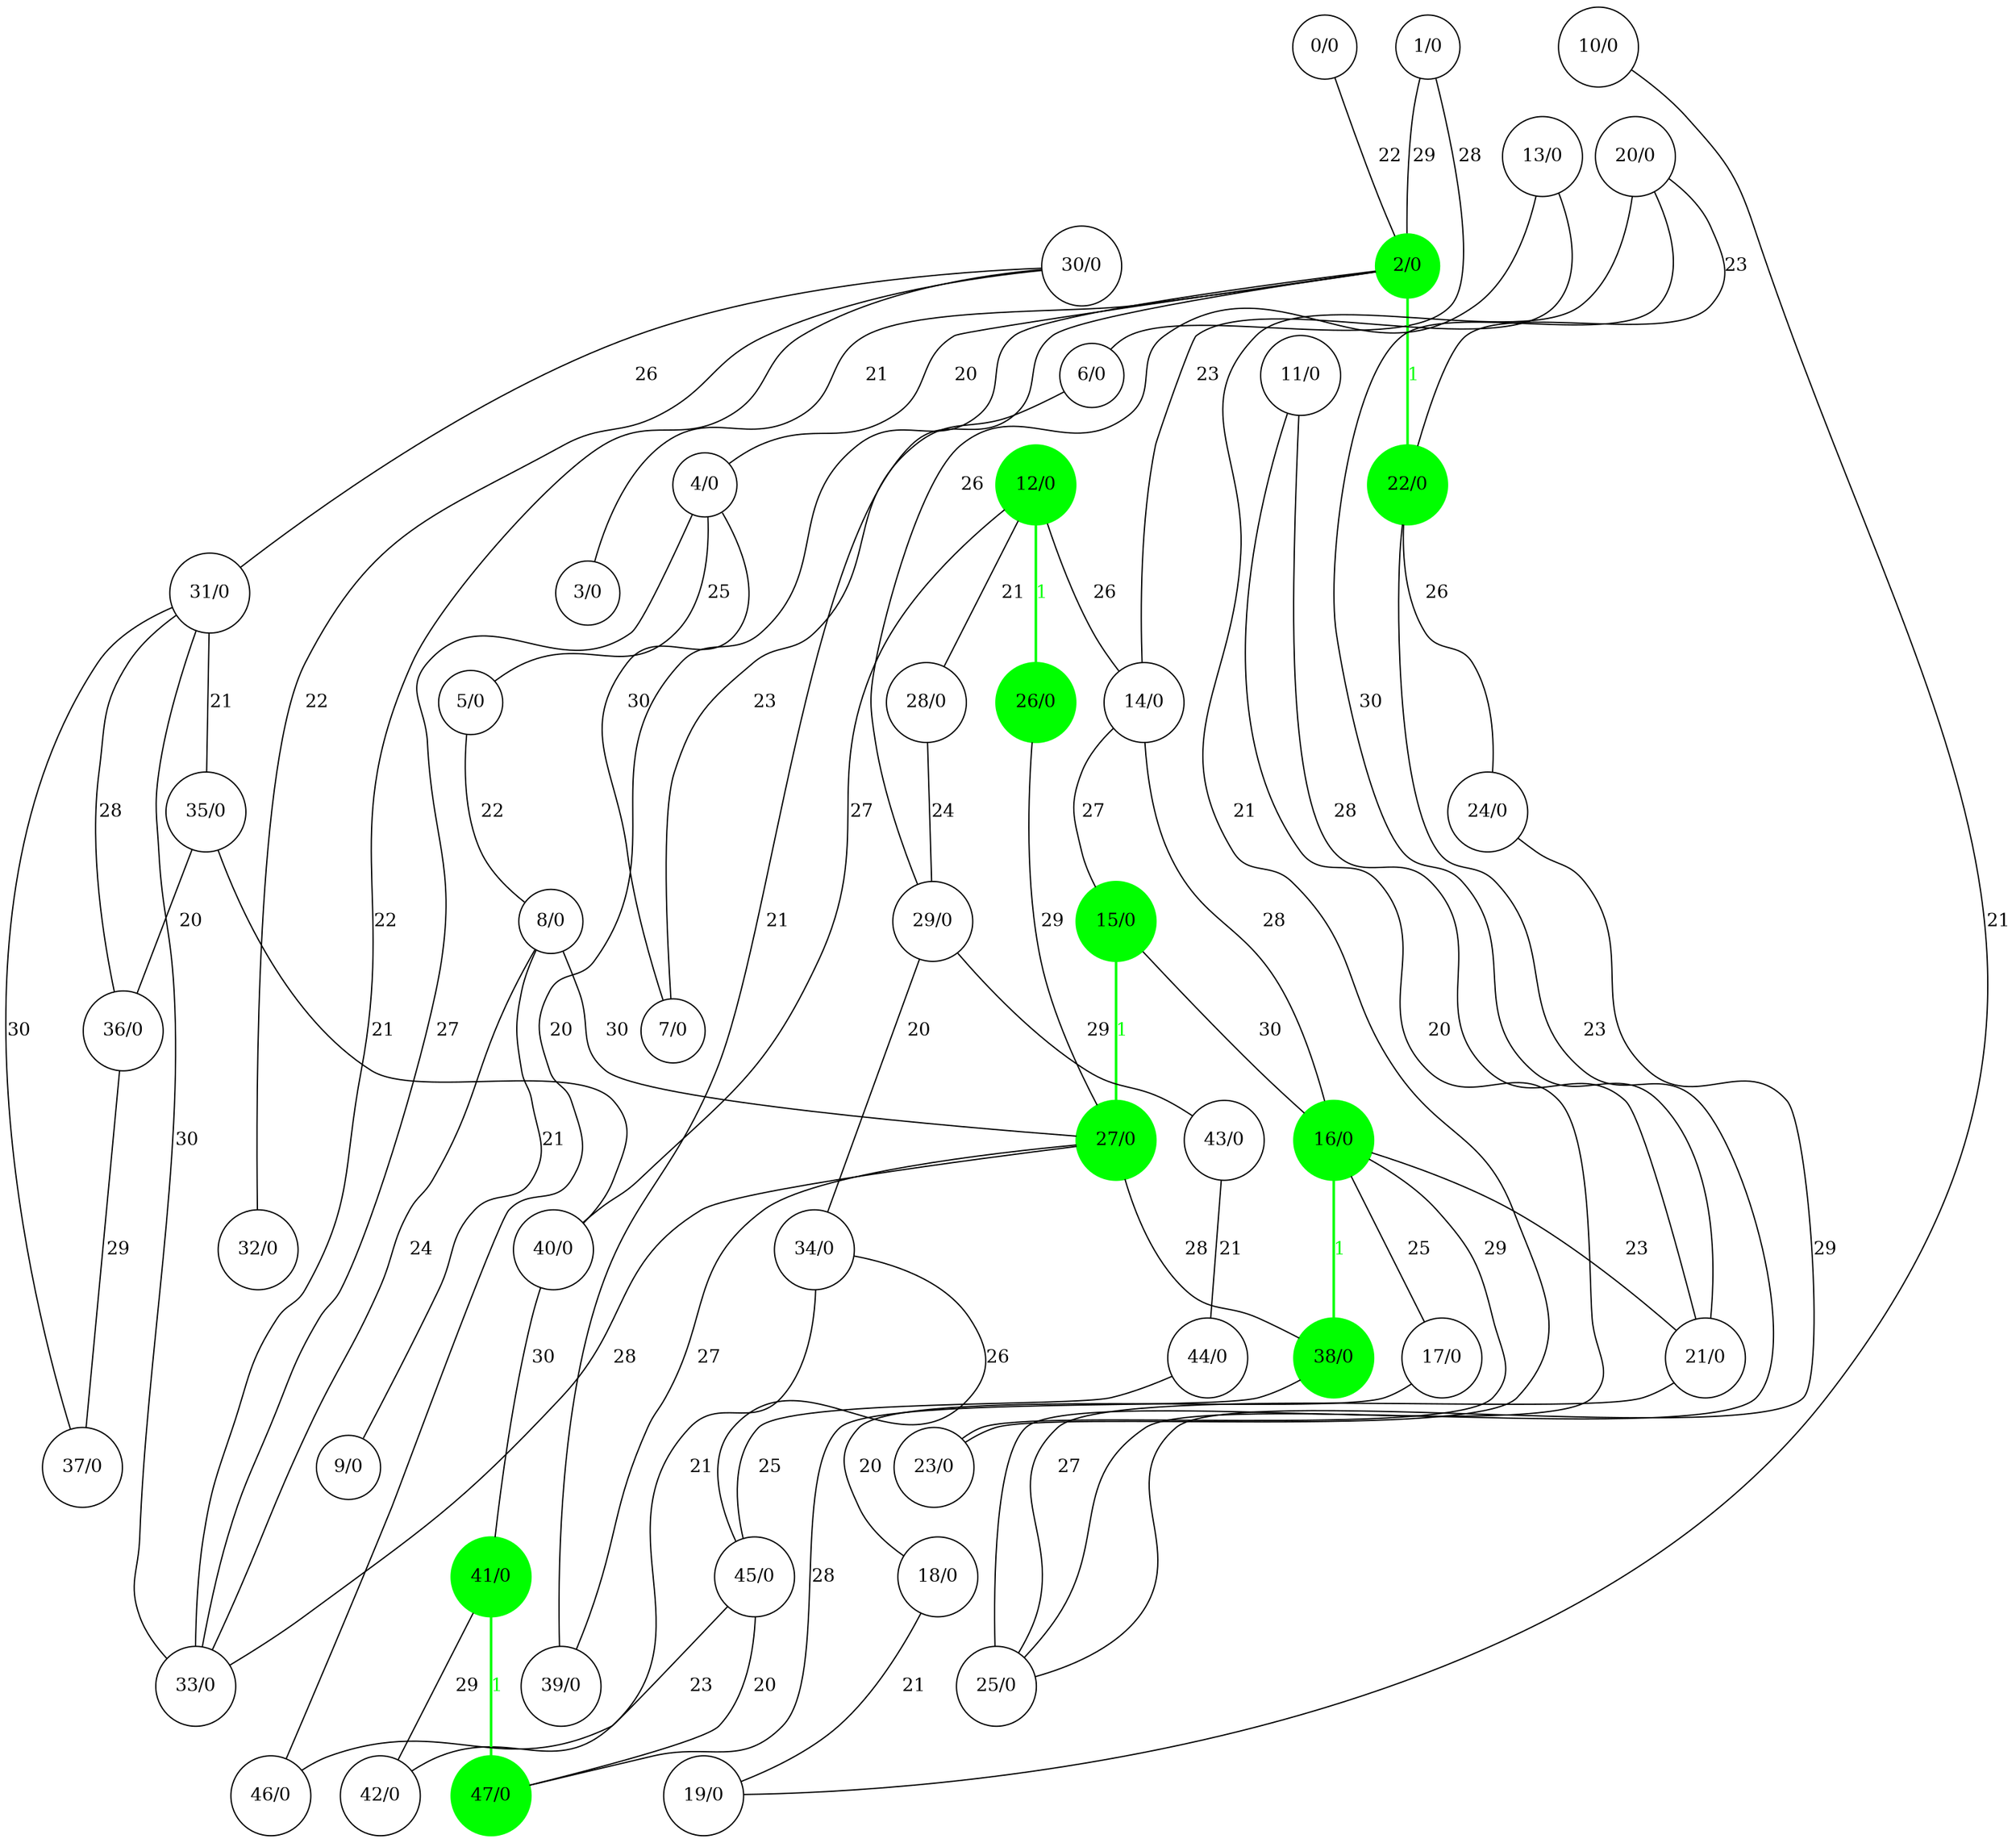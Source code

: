 graph G {
ratio=expand;
overlap=false;
size="20,20!";
0 [status=on, style="", weight=0, color="", Country=Canada, id=0, pos="-110,54!", Longitude="-110.2017", betweeness=0, shape=circle, Internal=1, Latitude="54.45018", label="0/0", type=normal, prob=0, true_status=on];
1 [status=on, style="", weight=0, color="", Country=Canada, id=1, pos="-118,55!", Longitude="-118.80271", betweeness=0, shape=circle, Internal=1, Latitude="55.16667", label="1/0", type=normal, prob=0, true_status=on];
2 [status=on, style=filled, weight=0, color=green, Country=Canada, id=2, pos="-113,53!", Longitude="-113.46871", betweeness=0, shape=circle, Internal=1, Latitude="53.55014", label="2/0", type=green, prob=0, true_status=on];
3 [status=on, style="", weight=0, color="", Country=Canada, id=3, pos="-111,56!", Longitude="-111.38519", betweeness=0, shape=circle, Internal=1, Latitude="56.7335", label="3/0", type=normal, prob=0, true_status=on];
4 [status=on, style="", weight=0, color="", Country=Canada, id=4, pos="-120,50!", Longitude="-120.3192", betweeness=0, shape=circle, Internal=1, Latitude="50.66648", label="4/0", type=normal, prob=0, true_status=on];
5 [status=on, style="", weight=0, color="", Country="United States", id=5, pos="-73,40!", Longitude="-73.83708", betweeness=0, shape=circle, Internal=1, Latitude="40.9126", label="5/0", type=normal, prob=0, true_status=on];
6 [status=on, style="", weight=0, color="", Country=Canada, id=6, pos="-120,55!", Longitude="-120.23616", betweeness=0, shape=circle, Internal=1, Latitude="55.7666", label="6/0", type=normal, prob=0, true_status=on];
7 [status=on, style="", weight=0, color="", Country=Canada, id=7, pos="-122,53!", Longitude="-122.75301", betweeness=0, shape=circle, Internal=1, Latitude="53.9166", label="7/0", type=normal, prob=0, true_status=on];
8 [status=on, style="", weight=0, color="", Country=Canada, id=8, pos="-119,49!", Longitude="-119.48568", betweeness=0, shape=circle, Internal=1, Latitude="49.88307", label="8/0", type=normal, prob=0, true_status=on];
9 [status=on, style="", weight=0, color="", Country=Canada, id=9, pos="-119,49!", Longitude="-119.58584", betweeness=0, shape=circle, Internal=1, Latitude="49.48062", label="9/0", type=normal, prob=0, true_status=on];
10 [status=on, style="", weight=0, color="", Country=Canada, id=10, pos="-66,50!", Longitude="-66.38208", betweeness=0, shape=circle, Internal=1, Latitude="50.20011", label="10/0", type=normal, prob=0, true_status=on];
11 [status=on, style="", weight=0, color="", Country=Canada, id=11, pos="-63,46!", Longitude="-63.12671", betweeness=0, shape=circle, Internal=1, Latitude="46.23525", label="11/0", type=normal, prob=0, true_status=on];
12 [status=on, style=filled, weight=0, color=green, Country="United States", id=12, pos="-74,40!", Longitude="-74.00597", betweeness=0, shape=circle, Internal=1, Latitude="40.71427", label="12/0", type=green, prob=0, true_status=on];
13 [status=on, style="", weight=0, color="", Country=Canada, id=13, pos="-75,45!", Longitude="-75.69812", betweeness=0, shape=circle, Internal=1, Latitude="45.41117", label="13/0", type=normal, prob=0, true_status=on];
14 [status=on, style="", weight=0, color="", Country=Canada, id=14, pos="-73,45!", Longitude="-73.58781", betweeness=0, shape=circle, Internal=1, Latitude="45.50884", label="14/0", type=normal, prob=0, true_status=on];
15 [status=on, style=filled, weight=0, color=green, Country=Canada, id=15, pos="-71,45!", Longitude="-71.89908", betweeness=0, shape=circle, Internal=1, Latitude="45.40008", label="15/0", type=green, prob=0, true_status=on];
16 [status=on, style=filled, weight=0, color=green, Country=Canada, id=16, pos="-71,46!", Longitude="-71.21454", betweeness=0, shape=circle, Internal=1, Latitude="46.81228", label="16/0", type=green, prob=0, true_status=on];
17 [status=on, style="", weight=0, color="", Country=Canada, id=17, pos="-71,48!", Longitude="-71.06352", betweeness=0, shape=circle, Internal=1, Latitude="48.42749", label="17/0", type=normal, prob=0, true_status=on];
18 [status=on, style="", weight=0, color="", Country=Canada, id=18, pos="-68,48!", Longitude="-68.52396", betweeness=0, shape=circle, Internal=1, Latitude="48.44879", label="18/0", type=normal, prob=0, true_status=on];
19 [status=on, style="", weight=0, color="", Country=Canada, id=19, pos="-68,49!", Longitude="-68.14894", betweeness=0, shape=circle, Internal=1, Latitude="49.21679", label="19/0", type=normal, prob=0, true_status=on];
20 [status=on, style="", weight=0, color="", Country=Canada, id=20, pos="-66,45!", Longitude="-66.06766", betweeness=0, shape=circle, Internal=1, Latitude="45.27271", label="20/0", type=normal, prob=0, true_status=on];
21 [status=on, style="", weight=0, color="", Country=Canada, id=21, pos="-64,46!", Longitude="-64.80186", betweeness=0, shape=circle, Internal=1, Latitude="46.11594", label="21/0", type=normal, prob=0, true_status=on];
22 [status=on, style=filled, weight=0, color=green, Country=Canada, id=22, pos="-63,44!", Longitude="-63.57333", betweeness=0, shape=circle, Internal=1, Latitude="44.646", label="22/0", type=green, prob=0, true_status=on];
23 [status=on, style="", weight=0, color="", Country=Canada, id=23, pos="-66,45!", Longitude="-66.66558", betweeness=0, shape=circle, Internal=1, Latitude="45.94541", label="23/0", type=normal, prob=0, true_status=on];
24 [status=on, style="", weight=0, color="", Country=Canada, id=24, pos="-52,47!", Longitude="-52.70931", betweeness=0, shape=circle, Internal=1, Latitude="47.56494", label="24/0", type=normal, prob=0, true_status=on];
25 [status=on, style="", weight=0, color="", Country=Canada, id=25, pos="-63,45!", Longitude="-63.28198", betweeness=0, shape=circle, Internal=1, Latitude="45.36685", label="25/0", type=normal, prob=0, true_status=on];
26 [status=on, style=filled, weight=0, color=green, Country=Canada, id=26, pos="-112,49!", Longitude="-112.81856", betweeness=0, shape=circle, Internal=1, Latitude="49.69999", label="26/0", type=green, prob=0, true_status=on];
27 [status=on, style=filled, weight=0, color=green, Country=Canada, id=27, pos="-114,51!", Longitude="-114.08529", betweeness=0, shape=circle, Internal=1, Latitude="51.05011", label="27/0", type=green, prob=0, true_status=on];
28 [status=on, style="", weight=0, color="", Country="United States", id=28, pos="-78,42!", Longitude="-78.87837", betweeness=0, shape=circle, Internal=1, Latitude="42.88645", label="28/0", type=normal, prob=0, true_status=on];
29 [status=on, style="", weight=0, color="", Country=Canada, id=29, pos="-79,43!", Longitude="-79.4163", betweeness=0, shape=circle, Internal=1, Latitude="43.70011", label="29/0", type=normal, prob=0, true_status=on];
30 [status=on, style="", weight=0, color="", Country=Canada, id=30, pos="-123,48!", Longitude="-123.3693", betweeness=0, shape=circle, Internal=1, Latitude="48.43294", label="30/0", type=normal, prob=0, true_status=on];
31 [status=on, style="", weight=0, color="", Country="United States", id=31, pos="-122,47!", Longitude="-122.33207", betweeness=0, shape=circle, Internal=1, Latitude="47.60621", label="31/0", type=normal, prob=0, true_status=on];
32 [status=on, style="", weight=0, color="", Country=Canada, id=32, pos="-124,49!", Longitude="-124.9936", betweeness=0, shape=circle, Internal=1, Latitude="49.68657", label="32/0", type=normal, prob=0, true_status=on];
33 [status=on, style="", weight=0, color="", Country=Canada, id=33, pos="-123,49!", Longitude="-123.11934", betweeness=0, shape=circle, Internal=1, Latitude="49.24966", label="33/0", type=normal, prob=0, true_status=on];
34 [status=on, style="", weight=0, color="", Country="United States", id=34, pos="-87,41!", Longitude="-87.65005", betweeness=0, shape=circle, Internal=1, Latitude="41.85003", label="34/0", type=normal, prob=0, true_status=on];
35 [status=on, style="", weight=0, color="", Country="United States", id=35, pos="-118,34!", Longitude="-118.24368", betweeness=0, shape=circle, Internal=1, Latitude="34.05223", label="35/0", type=normal, prob=0, true_status=on];
36 [status=on, style="", weight=0, color="", Country="United States", id=36, pos="-122,37!", Longitude="-122.14302", betweeness=0, shape=circle, Internal=1, Latitude="37.44188", label="36/0", type=normal, prob=0, true_status=on];
37 [status=on, style="", weight=0, color="", Country="United States", id=37, pos="-122,37!", Longitude="-122.41942", betweeness=0, shape=circle, Internal=1, Latitude="37.77493", label="37/0", type=normal, prob=0, true_status=on];
38 [status=on, style=filled, weight=0, color=green, Country=Canada, id=38, pos="-110,50!", Longitude="-110.66834", betweeness=0, shape=circle, Internal=1, Latitude="50.05006", label="38/0", type=green, prob=0, true_status=on];
39 [status=on, style="", weight=0, color="", Country=Canada, id=39, pos="-113,52!", Longitude="-113.802", betweeness=0, shape=circle, Internal=1, Latitude="52.26682", label="39/0", type=normal, prob=0, true_status=on];
40 [status=on, style="", weight=0, color="", Country="United States", id=40, pos="-77,38!", Longitude="-77.03637", betweeness=0, shape=circle, Internal=1, Latitude="38.89511", label="40/0", type=normal, prob=0, true_status=on];
41 [status=on, style=filled, weight=0, color=green, Country="United States", id=41, pos="-84,33!", Longitude="-84.38798", betweeness=0, shape=circle, Internal=1, Latitude="33.749", label="41/0", type=green, prob=0, true_status=on];
42 [status=on, style="", weight=0, color="", Country="United States", id=42, pos="-96,32!", Longitude="-96.80667", betweeness=0, shape=circle, Internal=1, Latitude="32.78306", label="42/0", type=normal, prob=0, true_status=on];
43 [status=on, style="", weight=0, color="", Country=Canada, id=43, pos="-80,46!", Longitude="-80.99001", betweeness=0, shape=circle, Internal=1, Latitude="46.49", label="43/0", type=normal, prob=0, true_status=on];
44 [status=on, style="", weight=0, color="", Country=Canada, id=44, pos="-89,48!", Longitude="-89.31683", betweeness=0, shape=circle, Internal=1, Latitude="48.4001", label="44/0", type=normal, prob=0, true_status=on];
45 [status=on, style="", weight=0, color="", Country=Canada, id=45, pos="-97,49!", Longitude="-97.14704", betweeness=0, shape=circle, Internal=1, Latitude="49.8844", label="45/0", type=normal, prob=0, true_status=on];
46 [status=on, style="", weight=0, color="", Country=Canada, id=46, pos="-106,52!", Longitude="-106.63452", betweeness=0, shape=circle, Internal=1, Latitude="52.11679", label="46/0", type=normal, prob=0, true_status=on];
47 [status=on, style=filled, weight=0, color=green, Country=Canada, id=47, pos="-104,50!", Longitude="-104.6178", betweeness=0, shape=circle, Internal=1, Latitude="50.45008", label="47/0", type=green, prob=0, true_status=on];
0 -- 2  [LinkType=Fiber, status=on, capacity=22, weight="0.00454545454545", color=black, LinkNote="Bell Canada  Routes", label=22, LinkLabel="Bell Canada Fiber Routes", key=0, type=normal, prob=0, true_status=on];
1 -- 2  [LinkType=Fiber, status=on, capacity=29, weight="0.00344827586207", color=black, LinkNote="Bell Canada  Routes", label=29, LinkLabel="Bell Canada Fiber Routes", key=0, type=normal, prob=0, true_status=on];
1 -- 6  [LinkType=Fiber, status=on, capacity=28, weight="0.00357142857143", color=black, LinkNote="Bell Canada  Routes", label=28, LinkLabel="Bell Canada Fiber Routes", key=0, type=normal, prob=0, true_status=on];
2 -- 3  [LinkType=Fiber, status=on, capacity=21, weight="0.0047619047619", color=black, LinkNote="Bell Canada  Routes", label=21, LinkLabel="Bell Canada Fiber Routes", key=0, type=normal, prob=0, true_status=on];
2 -- 4  [LinkType=Fiber, status=on, capacity=20, weight="0.005", color=black, LinkNote="Bell Canada  Routes", label=20, LinkLabel="Bell Canada Fiber Routes", key=0, type=normal, prob=0, true_status=on];
2 -- 39  [LinkType=Fiber, status=on, capacity=21, weight="0.0047619047619", color=black, LinkNote="Bell Canada  Routes", label=21, LinkLabel="Bell Canada Fiber Routes", key=0, type=normal, prob=0, true_status=on];
2 -- 46  [LinkType=Fiber, status=on, capacity=20, weight="0.005", color=black, LinkNote="Bell Canada  Routes", label=20, LinkLabel="Bell Canada Fiber Routes", key=0, type=normal, prob=0, true_status=on];
2 -- 22  [splitted_edge=False, style=bold, key=0, demand=1, color=green, fontcolor=green, type=green, root_edge="(2, 22)", label=1];
4 -- 33  [LinkType=Fiber, status=on, capacity=27, weight="0.0037037037037", color=black, LinkNote="Bell Canada  Routes", label=27, LinkLabel="Bell Canada Fiber Routes", key=0, type=normal, prob=0, true_status=on];
4 -- 5  [LinkType=Fiber, status=on, capacity=25, weight="0.004", color=black, LinkNote="Bell Canada  Routes", label=25, LinkLabel="Bell Canada Fiber Routes", key=0, type=normal, prob=0, true_status=on];
4 -- 7  [LinkType=Fiber, status=on, capacity=30, weight="0.00333333333333", color=black, LinkNote="Bell Canada  Routes", label=30, LinkLabel="Bell Canada Fiber Routes", key=0, type=normal, prob=0, true_status=on];
5 -- 8  [LinkType=Fiber, status=on, capacity=22, weight="0.00454545454545", color=black, LinkNote="Bell Canada  Routes", label=22, LinkLabel="Bell Canada Fiber Routes", key=0, type=normal, prob=0, true_status=on];
6 -- 7  [LinkType=Fiber, status=on, capacity=23, weight="0.00434782608696", color=black, LinkNote="Leased  Route", label=23, LinkLabel="Leased Fiber Route", key=0, type=normal, prob=0, true_status=on];
8 -- 9  [LinkType=Fiber, status=on, capacity=21, weight="0.0047619047619", color=black, LinkNote="Bell Canada  Routes", label=21, LinkLabel="Bell Canada Fiber Routes", key=0, type=normal, prob=0, true_status=on];
8 -- 27  [LinkType=Fiber, status=on, capacity=30, weight="0.00333333333333", color=black, LinkNote="Leased  Route", label=30, LinkLabel="Leased Fiber Route", key=0, type=normal, prob=0, true_status=on];
8 -- 33  [LinkType=Fiber, status=on, capacity=24, weight="0.00416666666667", color=black, LinkNote="Leased  Route", label=24, LinkLabel="Leased Fiber Route", key=0, type=normal, prob=0, true_status=on];
10 -- 19  [LinkType=Fiber, status=on, capacity=21, weight="0.0047619047619", color=black, LinkNote="Bell Canada  Routes", label=21, LinkLabel="Bell Canada Fiber Routes", key=0, type=normal, prob=0, true_status=on];
11 -- 25  [LinkType=Fiber, status=on, capacity=20, weight="0.005", color=black, LinkNote="Bell Canada  Routes", label=20, LinkLabel="Bell Canada Fiber Routes", key=0, type=normal, prob=0, true_status=on];
11 -- 21  [LinkType=Fiber, status=on, capacity=28, weight="0.00357142857143", color=black, LinkNote="Bell Canada  Routes", label=28, LinkLabel="Bell Canada Fiber Routes", key=0, type=normal, prob=0, true_status=on];
12 -- 40  [LinkType=Fiber, status=on, capacity=27, weight="0.0037037037037", color=black, LinkNote="Leased  Route", label=27, LinkLabel="Leased Fiber Route", key=0, type=normal, prob=0, true_status=on];
12 -- 26  [splitted_edge=False, style=bold, key=0, demand=1, color=green, fontcolor=green, type=green, root_edge="(12, 26)", label=1];
12 -- 28  [LinkType=Fiber, status=on, capacity=21, weight="0.0047619047619", color=black, LinkNote="Bell Canada  Routes", label=21, LinkLabel="Bell Canada Fiber Routes", key=0, type=normal, prob=0, true_status=on];
12 -- 14  [LinkType=Fiber, status=on, capacity=26, weight="0.00384615384615", color=black, LinkNote="Bell Canada  Routes", label=26, LinkLabel="Bell Canada Fiber Routes", key=0, type=normal, prob=0, true_status=on];
13 -- 29  [LinkType=Fiber, status=on, capacity=26, weight="0.00384615384615", color=black, LinkNote="Bell Canada  Routes", label=26, LinkLabel="Bell Canada Fiber Routes", key=0, type=normal, prob=0, true_status=on];
13 -- 14  [LinkType=Fiber, status=on, capacity=23, weight="0.00434782608696", color=black, LinkNote="Bell Canada  Routes", label=23, LinkLabel="Bell Canada Fiber Routes", key=0, type=normal, prob=0, true_status=on];
14 -- 16  [LinkType=Fiber, status=on, capacity=28, weight="0.00357142857143", color=black, LinkNote="Bell Canada  Routes", label=28, LinkLabel="Bell Canada Fiber Routes", key=0, type=normal, prob=0, true_status=on];
14 -- 15  [LinkType=Fiber, status=on, capacity=27, weight="0.0037037037037", color=black, LinkNote="Bell Canada  Routes", label=27, LinkLabel="Bell Canada Fiber Routes", key=0, type=normal, prob=0, true_status=on];
15 -- 16  [LinkType=Fiber, status=on, capacity=30, weight="0.00333333333333", color=black, LinkNote="Bell Canada  Routes", label=30, LinkLabel="Bell Canada Fiber Routes", key=0, type=normal, prob=0, true_status=on];
15 -- 27  [splitted_edge=False, style=bold, key=0, demand=1, color=green, fontcolor=green, type=green, root_edge="(15, 27)", label=1];
16 -- 38  [splitted_edge=False, style=bold, key=0, demand=1, color=green, fontcolor=green, type=green, root_edge="(16, 38)", label=1];
16 -- 17  [LinkType=Fiber, status=on, capacity=25, weight="0.004", color=black, LinkNote="Bell Canada  Routes", label=25, LinkLabel="Bell Canada Fiber Routes", key=0, type=normal, prob=0, true_status=on];
16 -- 21  [LinkType=Fiber, status=on, capacity=23, weight="0.00434782608696", color=black, LinkNote="Bell Canada  Routes", label=23, LinkLabel="Bell Canada Fiber Routes", key=0, type=normal, prob=0, true_status=on];
16 -- 23  [LinkType=Fiber, status=on, capacity=29, weight="0.00344827586207", color=black, LinkNote="Bell Canada  Routes", label=29, LinkLabel="Bell Canada Fiber Routes", key=0, type=normal, prob=0, true_status=on];
17 -- 18  [LinkType=Fiber, status=on, capacity=20, weight="0.005", color=black, LinkNote="Bell Canada  Routes", label=20, LinkLabel="Bell Canada Fiber Routes", key=0, type=normal, prob=0, true_status=on];
18 -- 19  [LinkType=Fiber, status=on, capacity=21, weight="0.0047619047619", color=black, LinkNote="Bell Canada  Routes", label=21, LinkLabel="Bell Canada Fiber Routes", key=0, type=normal, prob=0, true_status=on];
20 -- 21  [LinkType=Fiber, status=on, capacity=30, weight="0.00333333333333", color=black, LinkNote="Bell Canada  Routes", label=30, LinkLabel="Bell Canada Fiber Routes", key=0, type=normal, prob=0, true_status=on];
20 -- 22  [LinkType=Fiber, status=on, capacity=23, weight="0.00434782608696", color=black, LinkNote="Bell Canada  Routes", label=23, LinkLabel="Bell Canada Fiber Routes", key=0, type=normal, prob=0, true_status=on];
20 -- 23  [LinkType=Fiber, status=on, capacity=21, weight="0.0047619047619", color=black, LinkNote="Bell Canada  Routes", label=21, LinkLabel="Bell Canada Fiber Routes", key=0, type=normal, prob=0, true_status=on];
21 -- 25  [LinkType=Fiber, status=on, capacity=27, weight="0.0037037037037", color=black, LinkNote="Bell Canada  Routes", label=27, LinkLabel="Bell Canada Fiber Routes", key=0, type=normal, prob=0, true_status=on];
22 -- 24  [LinkType=Fiber, status=on, capacity=26, weight="0.00384615384615", color=black, LinkNote="Bell Canada  Routes", label=26, LinkLabel="Bell Canada Fiber Routes", key=0, type=normal, prob=0, true_status=on];
22 -- 25  [LinkType=Fiber, status=on, capacity=23, weight="0.00434782608696", color=black, LinkNote="Bell Canada  Routes", label=23, LinkLabel="Bell Canada Fiber Routes", key=0, type=normal, prob=0, true_status=on];
24 -- 25  [LinkType=Fiber, status=on, capacity=29, weight="0.00344827586207", color=black, LinkNote="Bell Canada  Routes", label=29, LinkLabel="Bell Canada Fiber Routes", key=0, type=normal, prob=0, true_status=on];
26 -- 27  [LinkType=Fiber, status=on, capacity=29, weight="0.00344827586207", color=black, LinkNote="Bell Canada  Routes", label=29, LinkLabel="Bell Canada Fiber Routes", key=0, type=normal, prob=0, true_status=on];
27 -- 33  [LinkType=Fiber, status=on, capacity=28, weight="0.00357142857143", color=black, LinkNote="Bell Canada  Routes", label=28, LinkLabel="Bell Canada Fiber Routes", key=0, type=normal, prob=0, true_status=on];
27 -- 38  [LinkType=Fiber, status=on, capacity=28, weight="0.00357142857143", color=black, LinkNote="Bell Canada  Routes", label=28, LinkLabel="Bell Canada Fiber Routes", key=0, type=normal, prob=0, true_status=on];
27 -- 39  [LinkType=Fiber, status=on, capacity=27, weight="0.0037037037037", color=black, LinkNote="Bell Canada  Routes", label=27, LinkLabel="Bell Canada Fiber Routes", key=0, type=normal, prob=0, true_status=on];
28 -- 29  [LinkType=Fiber, status=on, capacity=24, weight="0.00416666666667", color=black, LinkNote="Bell Canada  Routes", label=24, LinkLabel="Bell Canada Fiber Routes", key=0, type=normal, prob=0, true_status=on];
29 -- 34  [LinkType=Fiber, status=on, capacity=20, weight="0.005", color=black, LinkNote="Bell Canada  Routes", label=20, LinkLabel="Bell Canada Fiber Routes", key=0, type=normal, prob=0, true_status=on];
29 -- 43  [LinkType=Fiber, status=on, capacity=29, weight="0.00344827586207", color=black, LinkNote="Bell Canada  Routes", label=29, LinkLabel="Bell Canada Fiber Routes", key=0, type=normal, prob=0, true_status=on];
30 -- 32  [LinkType=Fiber, status=on, capacity=22, weight="0.00454545454545", color=black, LinkNote="Bell Canada  Routes", label=22, LinkLabel="Bell Canada Fiber Routes", key=0, type=normal, prob=0, true_status=on];
30 -- 33  [LinkType=Fiber, status=on, capacity=22, weight="0.00454545454545", color=black, LinkNote="Bell Canada  Routes", label=22, LinkLabel="Bell Canada Fiber Routes", key=0, type=normal, prob=0, true_status=on];
30 -- 31  [LinkType=Fiber, status=on, capacity=26, weight="0.00384615384615", color=black, LinkNote="Bell Canada  Routes", label=26, LinkLabel="Bell Canada Fiber Routes", key=0, type=normal, prob=0, true_status=on];
31 -- 33  [LinkType=Fiber, status=on, capacity=30, weight="0.00333333333333", color=black, LinkNote="Bell Canada  Routes", label=30, LinkLabel="Bell Canada Fiber Routes", key=0, type=normal, prob=0, true_status=on];
31 -- 35  [LinkType=Fiber, status=on, capacity=21, weight="0.0047619047619", color=black, LinkNote="Leased  Route", label=21, LinkLabel="Leased Fiber Route", key=0, type=normal, prob=0, true_status=on];
31 -- 36  [LinkType=Fiber, status=on, capacity=28, weight="0.00357142857143", color=black, LinkNote="Leased  Route", label=28, LinkLabel="Leased Fiber Route", key=0, type=normal, prob=0, true_status=on];
31 -- 37  [LinkType=Fiber, status=on, capacity=30, weight="0.00333333333333", color=black, LinkNote="Leased  Route", label=30, LinkLabel="Leased Fiber Route", key=0, type=normal, prob=0, true_status=on];
34 -- 42  [LinkType=Fiber, status=on, capacity=21, weight="0.0047619047619", color=black, LinkNote="Leased  Route", label=21, LinkLabel="Leased Fiber Route", key=0, type=normal, prob=0, true_status=on];
34 -- 45  [LinkType=Fiber, status=on, capacity=26, weight="0.00384615384615", color=black, LinkNote="Bell Canada  Routes", label=26, LinkLabel="Bell Canada Fiber Routes", key=0, type=normal, prob=0, true_status=on];
35 -- 40  [LinkType=Fiber, status=on, capacity=21, weight="0.0047619047619", color=black, LinkNote="Leased  Route", label=21, LinkLabel="Leased Fiber Route", key=0, type=normal, prob=0, true_status=on];
35 -- 36  [LinkType=Fiber, status=on, capacity=20, weight="0.005", color=black, LinkNote="Leased  Route", label=20, LinkLabel="Leased Fiber Route", key=0, type=normal, prob=0, true_status=on];
36 -- 37  [LinkType=Fiber, status=on, capacity=29, weight="0.00344827586207", color=black, LinkNote="Leased  Route", label=29, LinkLabel="Leased Fiber Route", key=0, type=normal, prob=0, true_status=on];
38 -- 47  [LinkType=Fiber, status=on, capacity=28, weight="0.00357142857143", color=black, LinkNote="Bell Canada  Routes", label=28, LinkLabel="Bell Canada Fiber Routes", key=0, type=normal, prob=0, true_status=on];
40 -- 41  [LinkType=Fiber, status=on, capacity=30, weight="0.00333333333333", color=black, LinkNote="Leased  Route", label=30, LinkLabel="Leased Fiber Route", key=0, type=normal, prob=0, true_status=on];
41 -- 42  [LinkType=Fiber, status=on, capacity=29, weight="0.00344827586207", color=black, LinkNote="Leased  Route", label=29, LinkLabel="Leased Fiber Route", key=0, type=normal, prob=0, true_status=on];
41 -- 47  [splitted_edge=False, style=bold, key=0, demand=1, color=green, fontcolor=green, type=green, root_edge="(41, 47)", label=1];
43 -- 44  [LinkType=Fiber, status=on, capacity=21, weight="0.0047619047619", color=black, LinkNote="Bell Canada  Routes", label=21, LinkLabel="Bell Canada Fiber Routes", key=0, type=normal, prob=0, true_status=on];
44 -- 45  [LinkType=Fiber, status=on, capacity=25, weight="0.004", color=black, LinkNote="Bell Canada  Routes", label=25, LinkLabel="Bell Canada Fiber Routes", key=0, type=normal, prob=0, true_status=on];
45 -- 46  [LinkType=Fiber, status=on, capacity=23, weight="0.00434782608696", color=black, LinkNote="Bell Canada  Routes", label=23, LinkLabel="Bell Canada Fiber Routes", key=0, type=normal, prob=0, true_status=on];
45 -- 47  [LinkType=Fiber, status=on, capacity=20, weight="0.005", color=black, LinkNote="Bell Canada  Routes", label=20, LinkLabel="Bell Canada Fiber Routes", key=0, type=normal, prob=0, true_status=on];
}
